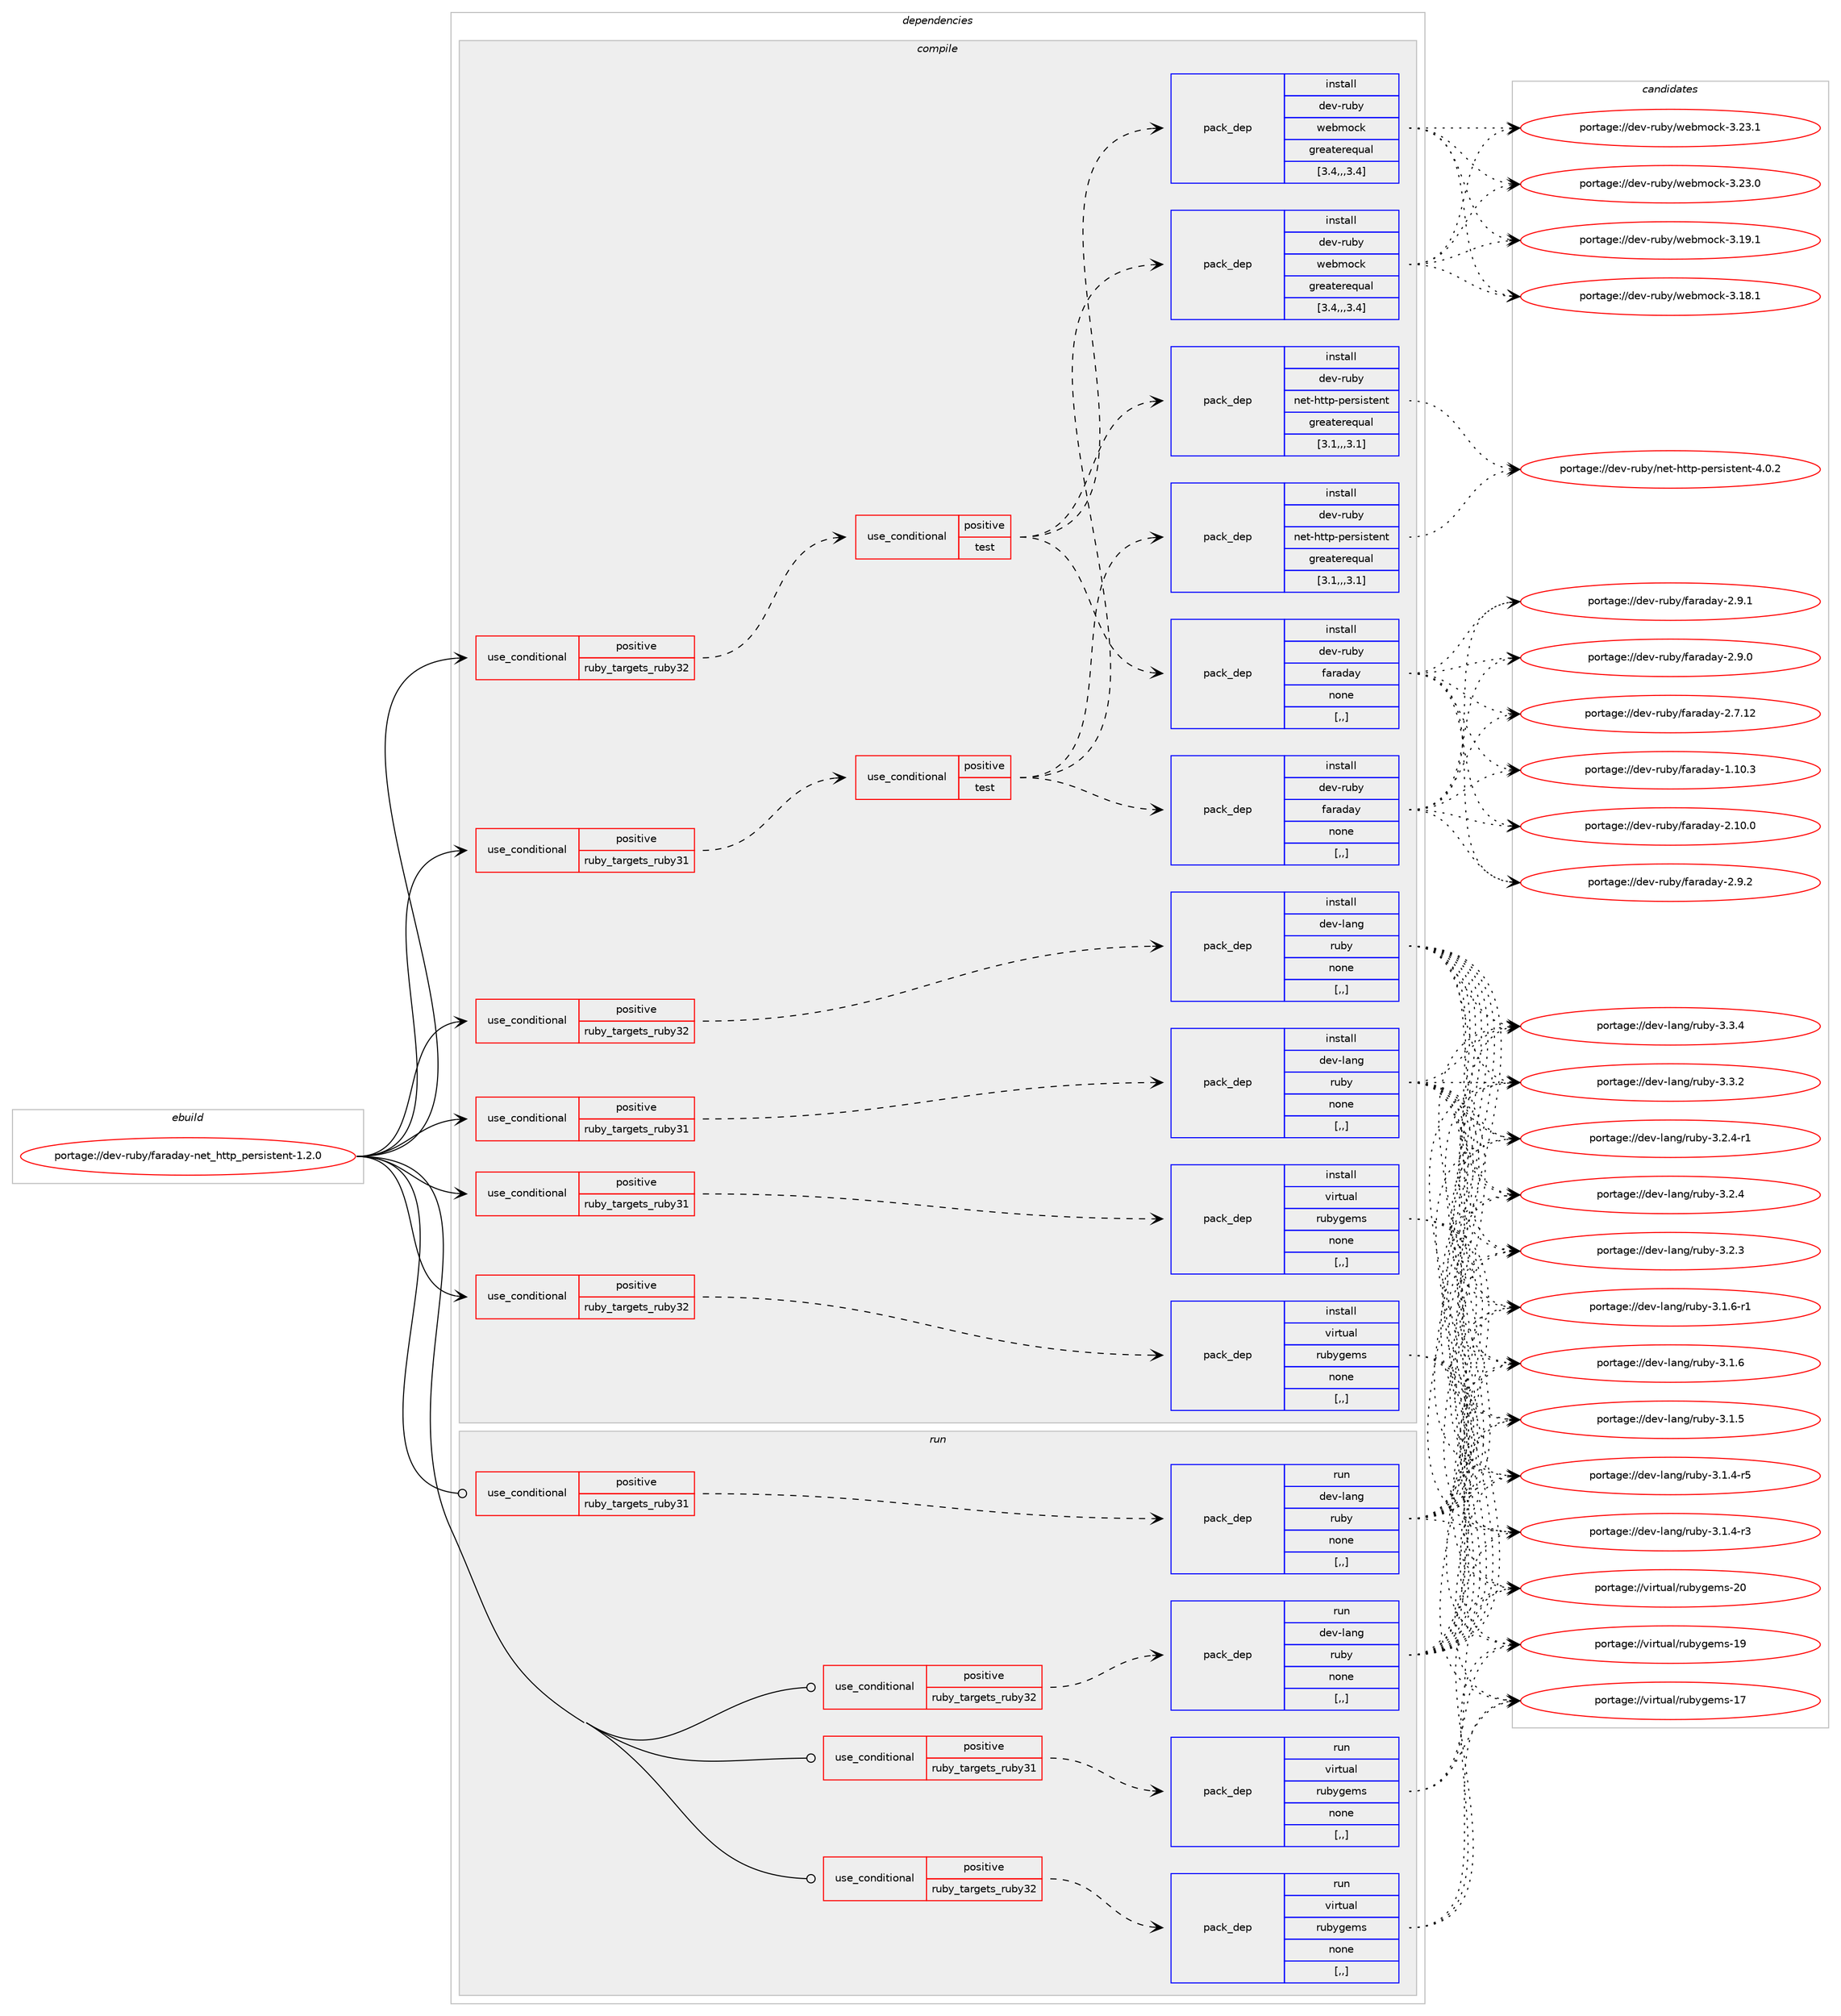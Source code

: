 digraph prolog {

# *************
# Graph options
# *************

newrank=true;
concentrate=true;
compound=true;
graph [rankdir=LR,fontname=Helvetica,fontsize=10,ranksep=1.5];#, ranksep=2.5, nodesep=0.2];
edge  [arrowhead=vee];
node  [fontname=Helvetica,fontsize=10];

# **********
# The ebuild
# **********

subgraph cluster_leftcol {
color=gray;
label=<<i>ebuild</i>>;
id [label="portage://dev-ruby/faraday-net_http_persistent-1.2.0", color=red, width=4, href="../dev-ruby/faraday-net_http_persistent-1.2.0.svg"];
}

# ****************
# The dependencies
# ****************

subgraph cluster_midcol {
color=gray;
label=<<i>dependencies</i>>;
subgraph cluster_compile {
fillcolor="#eeeeee";
style=filled;
label=<<i>compile</i>>;
subgraph cond47581 {
dependency183325 [label=<<TABLE BORDER="0" CELLBORDER="1" CELLSPACING="0" CELLPADDING="4"><TR><TD ROWSPAN="3" CELLPADDING="10">use_conditional</TD></TR><TR><TD>positive</TD></TR><TR><TD>ruby_targets_ruby31</TD></TR></TABLE>>, shape=none, color=red];
subgraph cond47582 {
dependency183326 [label=<<TABLE BORDER="0" CELLBORDER="1" CELLSPACING="0" CELLPADDING="4"><TR><TD ROWSPAN="3" CELLPADDING="10">use_conditional</TD></TR><TR><TD>positive</TD></TR><TR><TD>test</TD></TR></TABLE>>, shape=none, color=red];
subgraph pack134412 {
dependency183327 [label=<<TABLE BORDER="0" CELLBORDER="1" CELLSPACING="0" CELLPADDING="4" WIDTH="220"><TR><TD ROWSPAN="6" CELLPADDING="30">pack_dep</TD></TR><TR><TD WIDTH="110">install</TD></TR><TR><TD>dev-ruby</TD></TR><TR><TD>faraday</TD></TR><TR><TD>none</TD></TR><TR><TD>[,,]</TD></TR></TABLE>>, shape=none, color=blue];
}
dependency183326:e -> dependency183327:w [weight=20,style="dashed",arrowhead="vee"];
subgraph pack134413 {
dependency183328 [label=<<TABLE BORDER="0" CELLBORDER="1" CELLSPACING="0" CELLPADDING="4" WIDTH="220"><TR><TD ROWSPAN="6" CELLPADDING="30">pack_dep</TD></TR><TR><TD WIDTH="110">install</TD></TR><TR><TD>dev-ruby</TD></TR><TR><TD>net-http-persistent</TD></TR><TR><TD>greaterequal</TD></TR><TR><TD>[3.1,,,3.1]</TD></TR></TABLE>>, shape=none, color=blue];
}
dependency183326:e -> dependency183328:w [weight=20,style="dashed",arrowhead="vee"];
subgraph pack134414 {
dependency183329 [label=<<TABLE BORDER="0" CELLBORDER="1" CELLSPACING="0" CELLPADDING="4" WIDTH="220"><TR><TD ROWSPAN="6" CELLPADDING="30">pack_dep</TD></TR><TR><TD WIDTH="110">install</TD></TR><TR><TD>dev-ruby</TD></TR><TR><TD>webmock</TD></TR><TR><TD>greaterequal</TD></TR><TR><TD>[3.4,,,3.4]</TD></TR></TABLE>>, shape=none, color=blue];
}
dependency183326:e -> dependency183329:w [weight=20,style="dashed",arrowhead="vee"];
}
dependency183325:e -> dependency183326:w [weight=20,style="dashed",arrowhead="vee"];
}
id:e -> dependency183325:w [weight=20,style="solid",arrowhead="vee"];
subgraph cond47583 {
dependency183330 [label=<<TABLE BORDER="0" CELLBORDER="1" CELLSPACING="0" CELLPADDING="4"><TR><TD ROWSPAN="3" CELLPADDING="10">use_conditional</TD></TR><TR><TD>positive</TD></TR><TR><TD>ruby_targets_ruby31</TD></TR></TABLE>>, shape=none, color=red];
subgraph pack134415 {
dependency183331 [label=<<TABLE BORDER="0" CELLBORDER="1" CELLSPACING="0" CELLPADDING="4" WIDTH="220"><TR><TD ROWSPAN="6" CELLPADDING="30">pack_dep</TD></TR><TR><TD WIDTH="110">install</TD></TR><TR><TD>dev-lang</TD></TR><TR><TD>ruby</TD></TR><TR><TD>none</TD></TR><TR><TD>[,,]</TD></TR></TABLE>>, shape=none, color=blue];
}
dependency183330:e -> dependency183331:w [weight=20,style="dashed",arrowhead="vee"];
}
id:e -> dependency183330:w [weight=20,style="solid",arrowhead="vee"];
subgraph cond47584 {
dependency183332 [label=<<TABLE BORDER="0" CELLBORDER="1" CELLSPACING="0" CELLPADDING="4"><TR><TD ROWSPAN="3" CELLPADDING="10">use_conditional</TD></TR><TR><TD>positive</TD></TR><TR><TD>ruby_targets_ruby31</TD></TR></TABLE>>, shape=none, color=red];
subgraph pack134416 {
dependency183333 [label=<<TABLE BORDER="0" CELLBORDER="1" CELLSPACING="0" CELLPADDING="4" WIDTH="220"><TR><TD ROWSPAN="6" CELLPADDING="30">pack_dep</TD></TR><TR><TD WIDTH="110">install</TD></TR><TR><TD>virtual</TD></TR><TR><TD>rubygems</TD></TR><TR><TD>none</TD></TR><TR><TD>[,,]</TD></TR></TABLE>>, shape=none, color=blue];
}
dependency183332:e -> dependency183333:w [weight=20,style="dashed",arrowhead="vee"];
}
id:e -> dependency183332:w [weight=20,style="solid",arrowhead="vee"];
subgraph cond47585 {
dependency183334 [label=<<TABLE BORDER="0" CELLBORDER="1" CELLSPACING="0" CELLPADDING="4"><TR><TD ROWSPAN="3" CELLPADDING="10">use_conditional</TD></TR><TR><TD>positive</TD></TR><TR><TD>ruby_targets_ruby32</TD></TR></TABLE>>, shape=none, color=red];
subgraph cond47586 {
dependency183335 [label=<<TABLE BORDER="0" CELLBORDER="1" CELLSPACING="0" CELLPADDING="4"><TR><TD ROWSPAN="3" CELLPADDING="10">use_conditional</TD></TR><TR><TD>positive</TD></TR><TR><TD>test</TD></TR></TABLE>>, shape=none, color=red];
subgraph pack134417 {
dependency183336 [label=<<TABLE BORDER="0" CELLBORDER="1" CELLSPACING="0" CELLPADDING="4" WIDTH="220"><TR><TD ROWSPAN="6" CELLPADDING="30">pack_dep</TD></TR><TR><TD WIDTH="110">install</TD></TR><TR><TD>dev-ruby</TD></TR><TR><TD>faraday</TD></TR><TR><TD>none</TD></TR><TR><TD>[,,]</TD></TR></TABLE>>, shape=none, color=blue];
}
dependency183335:e -> dependency183336:w [weight=20,style="dashed",arrowhead="vee"];
subgraph pack134418 {
dependency183337 [label=<<TABLE BORDER="0" CELLBORDER="1" CELLSPACING="0" CELLPADDING="4" WIDTH="220"><TR><TD ROWSPAN="6" CELLPADDING="30">pack_dep</TD></TR><TR><TD WIDTH="110">install</TD></TR><TR><TD>dev-ruby</TD></TR><TR><TD>net-http-persistent</TD></TR><TR><TD>greaterequal</TD></TR><TR><TD>[3.1,,,3.1]</TD></TR></TABLE>>, shape=none, color=blue];
}
dependency183335:e -> dependency183337:w [weight=20,style="dashed",arrowhead="vee"];
subgraph pack134419 {
dependency183338 [label=<<TABLE BORDER="0" CELLBORDER="1" CELLSPACING="0" CELLPADDING="4" WIDTH="220"><TR><TD ROWSPAN="6" CELLPADDING="30">pack_dep</TD></TR><TR><TD WIDTH="110">install</TD></TR><TR><TD>dev-ruby</TD></TR><TR><TD>webmock</TD></TR><TR><TD>greaterequal</TD></TR><TR><TD>[3.4,,,3.4]</TD></TR></TABLE>>, shape=none, color=blue];
}
dependency183335:e -> dependency183338:w [weight=20,style="dashed",arrowhead="vee"];
}
dependency183334:e -> dependency183335:w [weight=20,style="dashed",arrowhead="vee"];
}
id:e -> dependency183334:w [weight=20,style="solid",arrowhead="vee"];
subgraph cond47587 {
dependency183339 [label=<<TABLE BORDER="0" CELLBORDER="1" CELLSPACING="0" CELLPADDING="4"><TR><TD ROWSPAN="3" CELLPADDING="10">use_conditional</TD></TR><TR><TD>positive</TD></TR><TR><TD>ruby_targets_ruby32</TD></TR></TABLE>>, shape=none, color=red];
subgraph pack134420 {
dependency183340 [label=<<TABLE BORDER="0" CELLBORDER="1" CELLSPACING="0" CELLPADDING="4" WIDTH="220"><TR><TD ROWSPAN="6" CELLPADDING="30">pack_dep</TD></TR><TR><TD WIDTH="110">install</TD></TR><TR><TD>dev-lang</TD></TR><TR><TD>ruby</TD></TR><TR><TD>none</TD></TR><TR><TD>[,,]</TD></TR></TABLE>>, shape=none, color=blue];
}
dependency183339:e -> dependency183340:w [weight=20,style="dashed",arrowhead="vee"];
}
id:e -> dependency183339:w [weight=20,style="solid",arrowhead="vee"];
subgraph cond47588 {
dependency183341 [label=<<TABLE BORDER="0" CELLBORDER="1" CELLSPACING="0" CELLPADDING="4"><TR><TD ROWSPAN="3" CELLPADDING="10">use_conditional</TD></TR><TR><TD>positive</TD></TR><TR><TD>ruby_targets_ruby32</TD></TR></TABLE>>, shape=none, color=red];
subgraph pack134421 {
dependency183342 [label=<<TABLE BORDER="0" CELLBORDER="1" CELLSPACING="0" CELLPADDING="4" WIDTH="220"><TR><TD ROWSPAN="6" CELLPADDING="30">pack_dep</TD></TR><TR><TD WIDTH="110">install</TD></TR><TR><TD>virtual</TD></TR><TR><TD>rubygems</TD></TR><TR><TD>none</TD></TR><TR><TD>[,,]</TD></TR></TABLE>>, shape=none, color=blue];
}
dependency183341:e -> dependency183342:w [weight=20,style="dashed",arrowhead="vee"];
}
id:e -> dependency183341:w [weight=20,style="solid",arrowhead="vee"];
}
subgraph cluster_compileandrun {
fillcolor="#eeeeee";
style=filled;
label=<<i>compile and run</i>>;
}
subgraph cluster_run {
fillcolor="#eeeeee";
style=filled;
label=<<i>run</i>>;
subgraph cond47589 {
dependency183343 [label=<<TABLE BORDER="0" CELLBORDER="1" CELLSPACING="0" CELLPADDING="4"><TR><TD ROWSPAN="3" CELLPADDING="10">use_conditional</TD></TR><TR><TD>positive</TD></TR><TR><TD>ruby_targets_ruby31</TD></TR></TABLE>>, shape=none, color=red];
subgraph pack134422 {
dependency183344 [label=<<TABLE BORDER="0" CELLBORDER="1" CELLSPACING="0" CELLPADDING="4" WIDTH="220"><TR><TD ROWSPAN="6" CELLPADDING="30">pack_dep</TD></TR><TR><TD WIDTH="110">run</TD></TR><TR><TD>dev-lang</TD></TR><TR><TD>ruby</TD></TR><TR><TD>none</TD></TR><TR><TD>[,,]</TD></TR></TABLE>>, shape=none, color=blue];
}
dependency183343:e -> dependency183344:w [weight=20,style="dashed",arrowhead="vee"];
}
id:e -> dependency183343:w [weight=20,style="solid",arrowhead="odot"];
subgraph cond47590 {
dependency183345 [label=<<TABLE BORDER="0" CELLBORDER="1" CELLSPACING="0" CELLPADDING="4"><TR><TD ROWSPAN="3" CELLPADDING="10">use_conditional</TD></TR><TR><TD>positive</TD></TR><TR><TD>ruby_targets_ruby31</TD></TR></TABLE>>, shape=none, color=red];
subgraph pack134423 {
dependency183346 [label=<<TABLE BORDER="0" CELLBORDER="1" CELLSPACING="0" CELLPADDING="4" WIDTH="220"><TR><TD ROWSPAN="6" CELLPADDING="30">pack_dep</TD></TR><TR><TD WIDTH="110">run</TD></TR><TR><TD>virtual</TD></TR><TR><TD>rubygems</TD></TR><TR><TD>none</TD></TR><TR><TD>[,,]</TD></TR></TABLE>>, shape=none, color=blue];
}
dependency183345:e -> dependency183346:w [weight=20,style="dashed",arrowhead="vee"];
}
id:e -> dependency183345:w [weight=20,style="solid",arrowhead="odot"];
subgraph cond47591 {
dependency183347 [label=<<TABLE BORDER="0" CELLBORDER="1" CELLSPACING="0" CELLPADDING="4"><TR><TD ROWSPAN="3" CELLPADDING="10">use_conditional</TD></TR><TR><TD>positive</TD></TR><TR><TD>ruby_targets_ruby32</TD></TR></TABLE>>, shape=none, color=red];
subgraph pack134424 {
dependency183348 [label=<<TABLE BORDER="0" CELLBORDER="1" CELLSPACING="0" CELLPADDING="4" WIDTH="220"><TR><TD ROWSPAN="6" CELLPADDING="30">pack_dep</TD></TR><TR><TD WIDTH="110">run</TD></TR><TR><TD>dev-lang</TD></TR><TR><TD>ruby</TD></TR><TR><TD>none</TD></TR><TR><TD>[,,]</TD></TR></TABLE>>, shape=none, color=blue];
}
dependency183347:e -> dependency183348:w [weight=20,style="dashed",arrowhead="vee"];
}
id:e -> dependency183347:w [weight=20,style="solid",arrowhead="odot"];
subgraph cond47592 {
dependency183349 [label=<<TABLE BORDER="0" CELLBORDER="1" CELLSPACING="0" CELLPADDING="4"><TR><TD ROWSPAN="3" CELLPADDING="10">use_conditional</TD></TR><TR><TD>positive</TD></TR><TR><TD>ruby_targets_ruby32</TD></TR></TABLE>>, shape=none, color=red];
subgraph pack134425 {
dependency183350 [label=<<TABLE BORDER="0" CELLBORDER="1" CELLSPACING="0" CELLPADDING="4" WIDTH="220"><TR><TD ROWSPAN="6" CELLPADDING="30">pack_dep</TD></TR><TR><TD WIDTH="110">run</TD></TR><TR><TD>virtual</TD></TR><TR><TD>rubygems</TD></TR><TR><TD>none</TD></TR><TR><TD>[,,]</TD></TR></TABLE>>, shape=none, color=blue];
}
dependency183349:e -> dependency183350:w [weight=20,style="dashed",arrowhead="vee"];
}
id:e -> dependency183349:w [weight=20,style="solid",arrowhead="odot"];
}
}

# **************
# The candidates
# **************

subgraph cluster_choices {
rank=same;
color=gray;
label=<<i>candidates</i>>;

subgraph choice134412 {
color=black;
nodesep=1;
choice10010111845114117981214710297114971009712145504649484648 [label="portage://dev-ruby/faraday-2.10.0", color=red, width=4,href="../dev-ruby/faraday-2.10.0.svg"];
choice100101118451141179812147102971149710097121455046574650 [label="portage://dev-ruby/faraday-2.9.2", color=red, width=4,href="../dev-ruby/faraday-2.9.2.svg"];
choice100101118451141179812147102971149710097121455046574649 [label="portage://dev-ruby/faraday-2.9.1", color=red, width=4,href="../dev-ruby/faraday-2.9.1.svg"];
choice100101118451141179812147102971149710097121455046574648 [label="portage://dev-ruby/faraday-2.9.0", color=red, width=4,href="../dev-ruby/faraday-2.9.0.svg"];
choice10010111845114117981214710297114971009712145504655464950 [label="portage://dev-ruby/faraday-2.7.12", color=red, width=4,href="../dev-ruby/faraday-2.7.12.svg"];
choice10010111845114117981214710297114971009712145494649484651 [label="portage://dev-ruby/faraday-1.10.3", color=red, width=4,href="../dev-ruby/faraday-1.10.3.svg"];
dependency183327:e -> choice10010111845114117981214710297114971009712145504649484648:w [style=dotted,weight="100"];
dependency183327:e -> choice100101118451141179812147102971149710097121455046574650:w [style=dotted,weight="100"];
dependency183327:e -> choice100101118451141179812147102971149710097121455046574649:w [style=dotted,weight="100"];
dependency183327:e -> choice100101118451141179812147102971149710097121455046574648:w [style=dotted,weight="100"];
dependency183327:e -> choice10010111845114117981214710297114971009712145504655464950:w [style=dotted,weight="100"];
dependency183327:e -> choice10010111845114117981214710297114971009712145494649484651:w [style=dotted,weight="100"];
}
subgraph choice134413 {
color=black;
nodesep=1;
choice1001011184511411798121471101011164510411611611245112101114115105115116101110116455246484650 [label="portage://dev-ruby/net-http-persistent-4.0.2", color=red, width=4,href="../dev-ruby/net-http-persistent-4.0.2.svg"];
dependency183328:e -> choice1001011184511411798121471101011164510411611611245112101114115105115116101110116455246484650:w [style=dotted,weight="100"];
}
subgraph choice134414 {
color=black;
nodesep=1;
choice100101118451141179812147119101981091119910745514650514649 [label="portage://dev-ruby/webmock-3.23.1", color=red, width=4,href="../dev-ruby/webmock-3.23.1.svg"];
choice100101118451141179812147119101981091119910745514650514648 [label="portage://dev-ruby/webmock-3.23.0", color=red, width=4,href="../dev-ruby/webmock-3.23.0.svg"];
choice100101118451141179812147119101981091119910745514649574649 [label="portage://dev-ruby/webmock-3.19.1", color=red, width=4,href="../dev-ruby/webmock-3.19.1.svg"];
choice100101118451141179812147119101981091119910745514649564649 [label="portage://dev-ruby/webmock-3.18.1", color=red, width=4,href="../dev-ruby/webmock-3.18.1.svg"];
dependency183329:e -> choice100101118451141179812147119101981091119910745514650514649:w [style=dotted,weight="100"];
dependency183329:e -> choice100101118451141179812147119101981091119910745514650514648:w [style=dotted,weight="100"];
dependency183329:e -> choice100101118451141179812147119101981091119910745514649574649:w [style=dotted,weight="100"];
dependency183329:e -> choice100101118451141179812147119101981091119910745514649564649:w [style=dotted,weight="100"];
}
subgraph choice134415 {
color=black;
nodesep=1;
choice10010111845108971101034711411798121455146514652 [label="portage://dev-lang/ruby-3.3.4", color=red, width=4,href="../dev-lang/ruby-3.3.4.svg"];
choice10010111845108971101034711411798121455146514650 [label="portage://dev-lang/ruby-3.3.2", color=red, width=4,href="../dev-lang/ruby-3.3.2.svg"];
choice100101118451089711010347114117981214551465046524511449 [label="portage://dev-lang/ruby-3.2.4-r1", color=red, width=4,href="../dev-lang/ruby-3.2.4-r1.svg"];
choice10010111845108971101034711411798121455146504652 [label="portage://dev-lang/ruby-3.2.4", color=red, width=4,href="../dev-lang/ruby-3.2.4.svg"];
choice10010111845108971101034711411798121455146504651 [label="portage://dev-lang/ruby-3.2.3", color=red, width=4,href="../dev-lang/ruby-3.2.3.svg"];
choice100101118451089711010347114117981214551464946544511449 [label="portage://dev-lang/ruby-3.1.6-r1", color=red, width=4,href="../dev-lang/ruby-3.1.6-r1.svg"];
choice10010111845108971101034711411798121455146494654 [label="portage://dev-lang/ruby-3.1.6", color=red, width=4,href="../dev-lang/ruby-3.1.6.svg"];
choice10010111845108971101034711411798121455146494653 [label="portage://dev-lang/ruby-3.1.5", color=red, width=4,href="../dev-lang/ruby-3.1.5.svg"];
choice100101118451089711010347114117981214551464946524511453 [label="portage://dev-lang/ruby-3.1.4-r5", color=red, width=4,href="../dev-lang/ruby-3.1.4-r5.svg"];
choice100101118451089711010347114117981214551464946524511451 [label="portage://dev-lang/ruby-3.1.4-r3", color=red, width=4,href="../dev-lang/ruby-3.1.4-r3.svg"];
dependency183331:e -> choice10010111845108971101034711411798121455146514652:w [style=dotted,weight="100"];
dependency183331:e -> choice10010111845108971101034711411798121455146514650:w [style=dotted,weight="100"];
dependency183331:e -> choice100101118451089711010347114117981214551465046524511449:w [style=dotted,weight="100"];
dependency183331:e -> choice10010111845108971101034711411798121455146504652:w [style=dotted,weight="100"];
dependency183331:e -> choice10010111845108971101034711411798121455146504651:w [style=dotted,weight="100"];
dependency183331:e -> choice100101118451089711010347114117981214551464946544511449:w [style=dotted,weight="100"];
dependency183331:e -> choice10010111845108971101034711411798121455146494654:w [style=dotted,weight="100"];
dependency183331:e -> choice10010111845108971101034711411798121455146494653:w [style=dotted,weight="100"];
dependency183331:e -> choice100101118451089711010347114117981214551464946524511453:w [style=dotted,weight="100"];
dependency183331:e -> choice100101118451089711010347114117981214551464946524511451:w [style=dotted,weight="100"];
}
subgraph choice134416 {
color=black;
nodesep=1;
choice118105114116117971084711411798121103101109115455048 [label="portage://virtual/rubygems-20", color=red, width=4,href="../virtual/rubygems-20.svg"];
choice118105114116117971084711411798121103101109115454957 [label="portage://virtual/rubygems-19", color=red, width=4,href="../virtual/rubygems-19.svg"];
choice118105114116117971084711411798121103101109115454955 [label="portage://virtual/rubygems-17", color=red, width=4,href="../virtual/rubygems-17.svg"];
dependency183333:e -> choice118105114116117971084711411798121103101109115455048:w [style=dotted,weight="100"];
dependency183333:e -> choice118105114116117971084711411798121103101109115454957:w [style=dotted,weight="100"];
dependency183333:e -> choice118105114116117971084711411798121103101109115454955:w [style=dotted,weight="100"];
}
subgraph choice134417 {
color=black;
nodesep=1;
choice10010111845114117981214710297114971009712145504649484648 [label="portage://dev-ruby/faraday-2.10.0", color=red, width=4,href="../dev-ruby/faraday-2.10.0.svg"];
choice100101118451141179812147102971149710097121455046574650 [label="portage://dev-ruby/faraday-2.9.2", color=red, width=4,href="../dev-ruby/faraday-2.9.2.svg"];
choice100101118451141179812147102971149710097121455046574649 [label="portage://dev-ruby/faraday-2.9.1", color=red, width=4,href="../dev-ruby/faraday-2.9.1.svg"];
choice100101118451141179812147102971149710097121455046574648 [label="portage://dev-ruby/faraday-2.9.0", color=red, width=4,href="../dev-ruby/faraday-2.9.0.svg"];
choice10010111845114117981214710297114971009712145504655464950 [label="portage://dev-ruby/faraday-2.7.12", color=red, width=4,href="../dev-ruby/faraday-2.7.12.svg"];
choice10010111845114117981214710297114971009712145494649484651 [label="portage://dev-ruby/faraday-1.10.3", color=red, width=4,href="../dev-ruby/faraday-1.10.3.svg"];
dependency183336:e -> choice10010111845114117981214710297114971009712145504649484648:w [style=dotted,weight="100"];
dependency183336:e -> choice100101118451141179812147102971149710097121455046574650:w [style=dotted,weight="100"];
dependency183336:e -> choice100101118451141179812147102971149710097121455046574649:w [style=dotted,weight="100"];
dependency183336:e -> choice100101118451141179812147102971149710097121455046574648:w [style=dotted,weight="100"];
dependency183336:e -> choice10010111845114117981214710297114971009712145504655464950:w [style=dotted,weight="100"];
dependency183336:e -> choice10010111845114117981214710297114971009712145494649484651:w [style=dotted,weight="100"];
}
subgraph choice134418 {
color=black;
nodesep=1;
choice1001011184511411798121471101011164510411611611245112101114115105115116101110116455246484650 [label="portage://dev-ruby/net-http-persistent-4.0.2", color=red, width=4,href="../dev-ruby/net-http-persistent-4.0.2.svg"];
dependency183337:e -> choice1001011184511411798121471101011164510411611611245112101114115105115116101110116455246484650:w [style=dotted,weight="100"];
}
subgraph choice134419 {
color=black;
nodesep=1;
choice100101118451141179812147119101981091119910745514650514649 [label="portage://dev-ruby/webmock-3.23.1", color=red, width=4,href="../dev-ruby/webmock-3.23.1.svg"];
choice100101118451141179812147119101981091119910745514650514648 [label="portage://dev-ruby/webmock-3.23.0", color=red, width=4,href="../dev-ruby/webmock-3.23.0.svg"];
choice100101118451141179812147119101981091119910745514649574649 [label="portage://dev-ruby/webmock-3.19.1", color=red, width=4,href="../dev-ruby/webmock-3.19.1.svg"];
choice100101118451141179812147119101981091119910745514649564649 [label="portage://dev-ruby/webmock-3.18.1", color=red, width=4,href="../dev-ruby/webmock-3.18.1.svg"];
dependency183338:e -> choice100101118451141179812147119101981091119910745514650514649:w [style=dotted,weight="100"];
dependency183338:e -> choice100101118451141179812147119101981091119910745514650514648:w [style=dotted,weight="100"];
dependency183338:e -> choice100101118451141179812147119101981091119910745514649574649:w [style=dotted,weight="100"];
dependency183338:e -> choice100101118451141179812147119101981091119910745514649564649:w [style=dotted,weight="100"];
}
subgraph choice134420 {
color=black;
nodesep=1;
choice10010111845108971101034711411798121455146514652 [label="portage://dev-lang/ruby-3.3.4", color=red, width=4,href="../dev-lang/ruby-3.3.4.svg"];
choice10010111845108971101034711411798121455146514650 [label="portage://dev-lang/ruby-3.3.2", color=red, width=4,href="../dev-lang/ruby-3.3.2.svg"];
choice100101118451089711010347114117981214551465046524511449 [label="portage://dev-lang/ruby-3.2.4-r1", color=red, width=4,href="../dev-lang/ruby-3.2.4-r1.svg"];
choice10010111845108971101034711411798121455146504652 [label="portage://dev-lang/ruby-3.2.4", color=red, width=4,href="../dev-lang/ruby-3.2.4.svg"];
choice10010111845108971101034711411798121455146504651 [label="portage://dev-lang/ruby-3.2.3", color=red, width=4,href="../dev-lang/ruby-3.2.3.svg"];
choice100101118451089711010347114117981214551464946544511449 [label="portage://dev-lang/ruby-3.1.6-r1", color=red, width=4,href="../dev-lang/ruby-3.1.6-r1.svg"];
choice10010111845108971101034711411798121455146494654 [label="portage://dev-lang/ruby-3.1.6", color=red, width=4,href="../dev-lang/ruby-3.1.6.svg"];
choice10010111845108971101034711411798121455146494653 [label="portage://dev-lang/ruby-3.1.5", color=red, width=4,href="../dev-lang/ruby-3.1.5.svg"];
choice100101118451089711010347114117981214551464946524511453 [label="portage://dev-lang/ruby-3.1.4-r5", color=red, width=4,href="../dev-lang/ruby-3.1.4-r5.svg"];
choice100101118451089711010347114117981214551464946524511451 [label="portage://dev-lang/ruby-3.1.4-r3", color=red, width=4,href="../dev-lang/ruby-3.1.4-r3.svg"];
dependency183340:e -> choice10010111845108971101034711411798121455146514652:w [style=dotted,weight="100"];
dependency183340:e -> choice10010111845108971101034711411798121455146514650:w [style=dotted,weight="100"];
dependency183340:e -> choice100101118451089711010347114117981214551465046524511449:w [style=dotted,weight="100"];
dependency183340:e -> choice10010111845108971101034711411798121455146504652:w [style=dotted,weight="100"];
dependency183340:e -> choice10010111845108971101034711411798121455146504651:w [style=dotted,weight="100"];
dependency183340:e -> choice100101118451089711010347114117981214551464946544511449:w [style=dotted,weight="100"];
dependency183340:e -> choice10010111845108971101034711411798121455146494654:w [style=dotted,weight="100"];
dependency183340:e -> choice10010111845108971101034711411798121455146494653:w [style=dotted,weight="100"];
dependency183340:e -> choice100101118451089711010347114117981214551464946524511453:w [style=dotted,weight="100"];
dependency183340:e -> choice100101118451089711010347114117981214551464946524511451:w [style=dotted,weight="100"];
}
subgraph choice134421 {
color=black;
nodesep=1;
choice118105114116117971084711411798121103101109115455048 [label="portage://virtual/rubygems-20", color=red, width=4,href="../virtual/rubygems-20.svg"];
choice118105114116117971084711411798121103101109115454957 [label="portage://virtual/rubygems-19", color=red, width=4,href="../virtual/rubygems-19.svg"];
choice118105114116117971084711411798121103101109115454955 [label="portage://virtual/rubygems-17", color=red, width=4,href="../virtual/rubygems-17.svg"];
dependency183342:e -> choice118105114116117971084711411798121103101109115455048:w [style=dotted,weight="100"];
dependency183342:e -> choice118105114116117971084711411798121103101109115454957:w [style=dotted,weight="100"];
dependency183342:e -> choice118105114116117971084711411798121103101109115454955:w [style=dotted,weight="100"];
}
subgraph choice134422 {
color=black;
nodesep=1;
choice10010111845108971101034711411798121455146514652 [label="portage://dev-lang/ruby-3.3.4", color=red, width=4,href="../dev-lang/ruby-3.3.4.svg"];
choice10010111845108971101034711411798121455146514650 [label="portage://dev-lang/ruby-3.3.2", color=red, width=4,href="../dev-lang/ruby-3.3.2.svg"];
choice100101118451089711010347114117981214551465046524511449 [label="portage://dev-lang/ruby-3.2.4-r1", color=red, width=4,href="../dev-lang/ruby-3.2.4-r1.svg"];
choice10010111845108971101034711411798121455146504652 [label="portage://dev-lang/ruby-3.2.4", color=red, width=4,href="../dev-lang/ruby-3.2.4.svg"];
choice10010111845108971101034711411798121455146504651 [label="portage://dev-lang/ruby-3.2.3", color=red, width=4,href="../dev-lang/ruby-3.2.3.svg"];
choice100101118451089711010347114117981214551464946544511449 [label="portage://dev-lang/ruby-3.1.6-r1", color=red, width=4,href="../dev-lang/ruby-3.1.6-r1.svg"];
choice10010111845108971101034711411798121455146494654 [label="portage://dev-lang/ruby-3.1.6", color=red, width=4,href="../dev-lang/ruby-3.1.6.svg"];
choice10010111845108971101034711411798121455146494653 [label="portage://dev-lang/ruby-3.1.5", color=red, width=4,href="../dev-lang/ruby-3.1.5.svg"];
choice100101118451089711010347114117981214551464946524511453 [label="portage://dev-lang/ruby-3.1.4-r5", color=red, width=4,href="../dev-lang/ruby-3.1.4-r5.svg"];
choice100101118451089711010347114117981214551464946524511451 [label="portage://dev-lang/ruby-3.1.4-r3", color=red, width=4,href="../dev-lang/ruby-3.1.4-r3.svg"];
dependency183344:e -> choice10010111845108971101034711411798121455146514652:w [style=dotted,weight="100"];
dependency183344:e -> choice10010111845108971101034711411798121455146514650:w [style=dotted,weight="100"];
dependency183344:e -> choice100101118451089711010347114117981214551465046524511449:w [style=dotted,weight="100"];
dependency183344:e -> choice10010111845108971101034711411798121455146504652:w [style=dotted,weight="100"];
dependency183344:e -> choice10010111845108971101034711411798121455146504651:w [style=dotted,weight="100"];
dependency183344:e -> choice100101118451089711010347114117981214551464946544511449:w [style=dotted,weight="100"];
dependency183344:e -> choice10010111845108971101034711411798121455146494654:w [style=dotted,weight="100"];
dependency183344:e -> choice10010111845108971101034711411798121455146494653:w [style=dotted,weight="100"];
dependency183344:e -> choice100101118451089711010347114117981214551464946524511453:w [style=dotted,weight="100"];
dependency183344:e -> choice100101118451089711010347114117981214551464946524511451:w [style=dotted,weight="100"];
}
subgraph choice134423 {
color=black;
nodesep=1;
choice118105114116117971084711411798121103101109115455048 [label="portage://virtual/rubygems-20", color=red, width=4,href="../virtual/rubygems-20.svg"];
choice118105114116117971084711411798121103101109115454957 [label="portage://virtual/rubygems-19", color=red, width=4,href="../virtual/rubygems-19.svg"];
choice118105114116117971084711411798121103101109115454955 [label="portage://virtual/rubygems-17", color=red, width=4,href="../virtual/rubygems-17.svg"];
dependency183346:e -> choice118105114116117971084711411798121103101109115455048:w [style=dotted,weight="100"];
dependency183346:e -> choice118105114116117971084711411798121103101109115454957:w [style=dotted,weight="100"];
dependency183346:e -> choice118105114116117971084711411798121103101109115454955:w [style=dotted,weight="100"];
}
subgraph choice134424 {
color=black;
nodesep=1;
choice10010111845108971101034711411798121455146514652 [label="portage://dev-lang/ruby-3.3.4", color=red, width=4,href="../dev-lang/ruby-3.3.4.svg"];
choice10010111845108971101034711411798121455146514650 [label="portage://dev-lang/ruby-3.3.2", color=red, width=4,href="../dev-lang/ruby-3.3.2.svg"];
choice100101118451089711010347114117981214551465046524511449 [label="portage://dev-lang/ruby-3.2.4-r1", color=red, width=4,href="../dev-lang/ruby-3.2.4-r1.svg"];
choice10010111845108971101034711411798121455146504652 [label="portage://dev-lang/ruby-3.2.4", color=red, width=4,href="../dev-lang/ruby-3.2.4.svg"];
choice10010111845108971101034711411798121455146504651 [label="portage://dev-lang/ruby-3.2.3", color=red, width=4,href="../dev-lang/ruby-3.2.3.svg"];
choice100101118451089711010347114117981214551464946544511449 [label="portage://dev-lang/ruby-3.1.6-r1", color=red, width=4,href="../dev-lang/ruby-3.1.6-r1.svg"];
choice10010111845108971101034711411798121455146494654 [label="portage://dev-lang/ruby-3.1.6", color=red, width=4,href="../dev-lang/ruby-3.1.6.svg"];
choice10010111845108971101034711411798121455146494653 [label="portage://dev-lang/ruby-3.1.5", color=red, width=4,href="../dev-lang/ruby-3.1.5.svg"];
choice100101118451089711010347114117981214551464946524511453 [label="portage://dev-lang/ruby-3.1.4-r5", color=red, width=4,href="../dev-lang/ruby-3.1.4-r5.svg"];
choice100101118451089711010347114117981214551464946524511451 [label="portage://dev-lang/ruby-3.1.4-r3", color=red, width=4,href="../dev-lang/ruby-3.1.4-r3.svg"];
dependency183348:e -> choice10010111845108971101034711411798121455146514652:w [style=dotted,weight="100"];
dependency183348:e -> choice10010111845108971101034711411798121455146514650:w [style=dotted,weight="100"];
dependency183348:e -> choice100101118451089711010347114117981214551465046524511449:w [style=dotted,weight="100"];
dependency183348:e -> choice10010111845108971101034711411798121455146504652:w [style=dotted,weight="100"];
dependency183348:e -> choice10010111845108971101034711411798121455146504651:w [style=dotted,weight="100"];
dependency183348:e -> choice100101118451089711010347114117981214551464946544511449:w [style=dotted,weight="100"];
dependency183348:e -> choice10010111845108971101034711411798121455146494654:w [style=dotted,weight="100"];
dependency183348:e -> choice10010111845108971101034711411798121455146494653:w [style=dotted,weight="100"];
dependency183348:e -> choice100101118451089711010347114117981214551464946524511453:w [style=dotted,weight="100"];
dependency183348:e -> choice100101118451089711010347114117981214551464946524511451:w [style=dotted,weight="100"];
}
subgraph choice134425 {
color=black;
nodesep=1;
choice118105114116117971084711411798121103101109115455048 [label="portage://virtual/rubygems-20", color=red, width=4,href="../virtual/rubygems-20.svg"];
choice118105114116117971084711411798121103101109115454957 [label="portage://virtual/rubygems-19", color=red, width=4,href="../virtual/rubygems-19.svg"];
choice118105114116117971084711411798121103101109115454955 [label="portage://virtual/rubygems-17", color=red, width=4,href="../virtual/rubygems-17.svg"];
dependency183350:e -> choice118105114116117971084711411798121103101109115455048:w [style=dotted,weight="100"];
dependency183350:e -> choice118105114116117971084711411798121103101109115454957:w [style=dotted,weight="100"];
dependency183350:e -> choice118105114116117971084711411798121103101109115454955:w [style=dotted,weight="100"];
}
}

}
